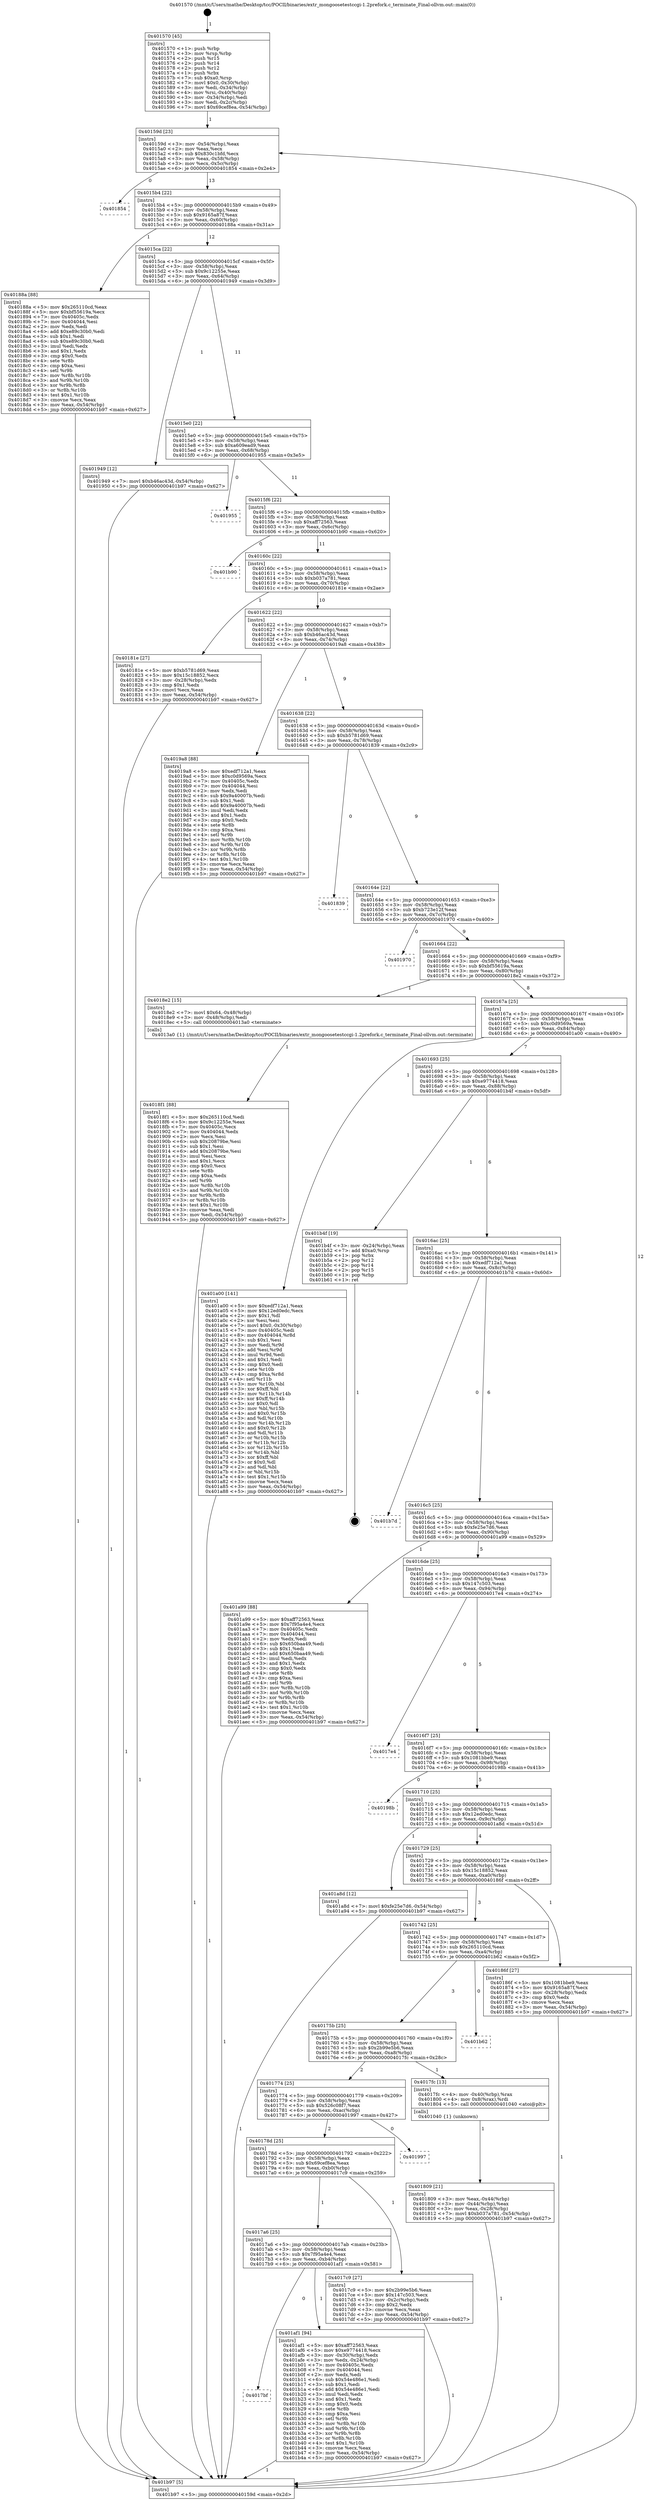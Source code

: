 digraph "0x401570" {
  label = "0x401570 (/mnt/c/Users/mathe/Desktop/tcc/POCII/binaries/extr_mongoosetestccgi-1.2prefork.c_terminate_Final-ollvm.out::main(0))"
  labelloc = "t"
  node[shape=record]

  Entry [label="",width=0.3,height=0.3,shape=circle,fillcolor=black,style=filled]
  "0x40159d" [label="{
     0x40159d [23]\l
     | [instrs]\l
     &nbsp;&nbsp;0x40159d \<+3\>: mov -0x54(%rbp),%eax\l
     &nbsp;&nbsp;0x4015a0 \<+2\>: mov %eax,%ecx\l
     &nbsp;&nbsp;0x4015a2 \<+6\>: sub $0x830c1bfd,%ecx\l
     &nbsp;&nbsp;0x4015a8 \<+3\>: mov %eax,-0x58(%rbp)\l
     &nbsp;&nbsp;0x4015ab \<+3\>: mov %ecx,-0x5c(%rbp)\l
     &nbsp;&nbsp;0x4015ae \<+6\>: je 0000000000401854 \<main+0x2e4\>\l
  }"]
  "0x401854" [label="{
     0x401854\l
  }", style=dashed]
  "0x4015b4" [label="{
     0x4015b4 [22]\l
     | [instrs]\l
     &nbsp;&nbsp;0x4015b4 \<+5\>: jmp 00000000004015b9 \<main+0x49\>\l
     &nbsp;&nbsp;0x4015b9 \<+3\>: mov -0x58(%rbp),%eax\l
     &nbsp;&nbsp;0x4015bc \<+5\>: sub $0x9165a87f,%eax\l
     &nbsp;&nbsp;0x4015c1 \<+3\>: mov %eax,-0x60(%rbp)\l
     &nbsp;&nbsp;0x4015c4 \<+6\>: je 000000000040188a \<main+0x31a\>\l
  }"]
  Exit [label="",width=0.3,height=0.3,shape=circle,fillcolor=black,style=filled,peripheries=2]
  "0x40188a" [label="{
     0x40188a [88]\l
     | [instrs]\l
     &nbsp;&nbsp;0x40188a \<+5\>: mov $0x265110cd,%eax\l
     &nbsp;&nbsp;0x40188f \<+5\>: mov $0xbf55619a,%ecx\l
     &nbsp;&nbsp;0x401894 \<+7\>: mov 0x40405c,%edx\l
     &nbsp;&nbsp;0x40189b \<+7\>: mov 0x404044,%esi\l
     &nbsp;&nbsp;0x4018a2 \<+2\>: mov %edx,%edi\l
     &nbsp;&nbsp;0x4018a4 \<+6\>: add $0xe89c30b0,%edi\l
     &nbsp;&nbsp;0x4018aa \<+3\>: sub $0x1,%edi\l
     &nbsp;&nbsp;0x4018ad \<+6\>: sub $0xe89c30b0,%edi\l
     &nbsp;&nbsp;0x4018b3 \<+3\>: imul %edi,%edx\l
     &nbsp;&nbsp;0x4018b6 \<+3\>: and $0x1,%edx\l
     &nbsp;&nbsp;0x4018b9 \<+3\>: cmp $0x0,%edx\l
     &nbsp;&nbsp;0x4018bc \<+4\>: sete %r8b\l
     &nbsp;&nbsp;0x4018c0 \<+3\>: cmp $0xa,%esi\l
     &nbsp;&nbsp;0x4018c3 \<+4\>: setl %r9b\l
     &nbsp;&nbsp;0x4018c7 \<+3\>: mov %r8b,%r10b\l
     &nbsp;&nbsp;0x4018ca \<+3\>: and %r9b,%r10b\l
     &nbsp;&nbsp;0x4018cd \<+3\>: xor %r9b,%r8b\l
     &nbsp;&nbsp;0x4018d0 \<+3\>: or %r8b,%r10b\l
     &nbsp;&nbsp;0x4018d3 \<+4\>: test $0x1,%r10b\l
     &nbsp;&nbsp;0x4018d7 \<+3\>: cmovne %ecx,%eax\l
     &nbsp;&nbsp;0x4018da \<+3\>: mov %eax,-0x54(%rbp)\l
     &nbsp;&nbsp;0x4018dd \<+5\>: jmp 0000000000401b97 \<main+0x627\>\l
  }"]
  "0x4015ca" [label="{
     0x4015ca [22]\l
     | [instrs]\l
     &nbsp;&nbsp;0x4015ca \<+5\>: jmp 00000000004015cf \<main+0x5f\>\l
     &nbsp;&nbsp;0x4015cf \<+3\>: mov -0x58(%rbp),%eax\l
     &nbsp;&nbsp;0x4015d2 \<+5\>: sub $0x9c12255e,%eax\l
     &nbsp;&nbsp;0x4015d7 \<+3\>: mov %eax,-0x64(%rbp)\l
     &nbsp;&nbsp;0x4015da \<+6\>: je 0000000000401949 \<main+0x3d9\>\l
  }"]
  "0x4017bf" [label="{
     0x4017bf\l
  }", style=dashed]
  "0x401949" [label="{
     0x401949 [12]\l
     | [instrs]\l
     &nbsp;&nbsp;0x401949 \<+7\>: movl $0xb46ac43d,-0x54(%rbp)\l
     &nbsp;&nbsp;0x401950 \<+5\>: jmp 0000000000401b97 \<main+0x627\>\l
  }"]
  "0x4015e0" [label="{
     0x4015e0 [22]\l
     | [instrs]\l
     &nbsp;&nbsp;0x4015e0 \<+5\>: jmp 00000000004015e5 \<main+0x75\>\l
     &nbsp;&nbsp;0x4015e5 \<+3\>: mov -0x58(%rbp),%eax\l
     &nbsp;&nbsp;0x4015e8 \<+5\>: sub $0xa609ead9,%eax\l
     &nbsp;&nbsp;0x4015ed \<+3\>: mov %eax,-0x68(%rbp)\l
     &nbsp;&nbsp;0x4015f0 \<+6\>: je 0000000000401955 \<main+0x3e5\>\l
  }"]
  "0x401af1" [label="{
     0x401af1 [94]\l
     | [instrs]\l
     &nbsp;&nbsp;0x401af1 \<+5\>: mov $0xaff72563,%eax\l
     &nbsp;&nbsp;0x401af6 \<+5\>: mov $0xe9774418,%ecx\l
     &nbsp;&nbsp;0x401afb \<+3\>: mov -0x30(%rbp),%edx\l
     &nbsp;&nbsp;0x401afe \<+3\>: mov %edx,-0x24(%rbp)\l
     &nbsp;&nbsp;0x401b01 \<+7\>: mov 0x40405c,%edx\l
     &nbsp;&nbsp;0x401b08 \<+7\>: mov 0x404044,%esi\l
     &nbsp;&nbsp;0x401b0f \<+2\>: mov %edx,%edi\l
     &nbsp;&nbsp;0x401b11 \<+6\>: sub $0x54e486e1,%edi\l
     &nbsp;&nbsp;0x401b17 \<+3\>: sub $0x1,%edi\l
     &nbsp;&nbsp;0x401b1a \<+6\>: add $0x54e486e1,%edi\l
     &nbsp;&nbsp;0x401b20 \<+3\>: imul %edi,%edx\l
     &nbsp;&nbsp;0x401b23 \<+3\>: and $0x1,%edx\l
     &nbsp;&nbsp;0x401b26 \<+3\>: cmp $0x0,%edx\l
     &nbsp;&nbsp;0x401b29 \<+4\>: sete %r8b\l
     &nbsp;&nbsp;0x401b2d \<+3\>: cmp $0xa,%esi\l
     &nbsp;&nbsp;0x401b30 \<+4\>: setl %r9b\l
     &nbsp;&nbsp;0x401b34 \<+3\>: mov %r8b,%r10b\l
     &nbsp;&nbsp;0x401b37 \<+3\>: and %r9b,%r10b\l
     &nbsp;&nbsp;0x401b3a \<+3\>: xor %r9b,%r8b\l
     &nbsp;&nbsp;0x401b3d \<+3\>: or %r8b,%r10b\l
     &nbsp;&nbsp;0x401b40 \<+4\>: test $0x1,%r10b\l
     &nbsp;&nbsp;0x401b44 \<+3\>: cmovne %ecx,%eax\l
     &nbsp;&nbsp;0x401b47 \<+3\>: mov %eax,-0x54(%rbp)\l
     &nbsp;&nbsp;0x401b4a \<+5\>: jmp 0000000000401b97 \<main+0x627\>\l
  }"]
  "0x401955" [label="{
     0x401955\l
  }", style=dashed]
  "0x4015f6" [label="{
     0x4015f6 [22]\l
     | [instrs]\l
     &nbsp;&nbsp;0x4015f6 \<+5\>: jmp 00000000004015fb \<main+0x8b\>\l
     &nbsp;&nbsp;0x4015fb \<+3\>: mov -0x58(%rbp),%eax\l
     &nbsp;&nbsp;0x4015fe \<+5\>: sub $0xaff72563,%eax\l
     &nbsp;&nbsp;0x401603 \<+3\>: mov %eax,-0x6c(%rbp)\l
     &nbsp;&nbsp;0x401606 \<+6\>: je 0000000000401b90 \<main+0x620\>\l
  }"]
  "0x4018f1" [label="{
     0x4018f1 [88]\l
     | [instrs]\l
     &nbsp;&nbsp;0x4018f1 \<+5\>: mov $0x265110cd,%edi\l
     &nbsp;&nbsp;0x4018f6 \<+5\>: mov $0x9c12255e,%eax\l
     &nbsp;&nbsp;0x4018fb \<+7\>: mov 0x40405c,%ecx\l
     &nbsp;&nbsp;0x401902 \<+7\>: mov 0x404044,%edx\l
     &nbsp;&nbsp;0x401909 \<+2\>: mov %ecx,%esi\l
     &nbsp;&nbsp;0x40190b \<+6\>: sub $0x20879be,%esi\l
     &nbsp;&nbsp;0x401911 \<+3\>: sub $0x1,%esi\l
     &nbsp;&nbsp;0x401914 \<+6\>: add $0x20879be,%esi\l
     &nbsp;&nbsp;0x40191a \<+3\>: imul %esi,%ecx\l
     &nbsp;&nbsp;0x40191d \<+3\>: and $0x1,%ecx\l
     &nbsp;&nbsp;0x401920 \<+3\>: cmp $0x0,%ecx\l
     &nbsp;&nbsp;0x401923 \<+4\>: sete %r8b\l
     &nbsp;&nbsp;0x401927 \<+3\>: cmp $0xa,%edx\l
     &nbsp;&nbsp;0x40192a \<+4\>: setl %r9b\l
     &nbsp;&nbsp;0x40192e \<+3\>: mov %r8b,%r10b\l
     &nbsp;&nbsp;0x401931 \<+3\>: and %r9b,%r10b\l
     &nbsp;&nbsp;0x401934 \<+3\>: xor %r9b,%r8b\l
     &nbsp;&nbsp;0x401937 \<+3\>: or %r8b,%r10b\l
     &nbsp;&nbsp;0x40193a \<+4\>: test $0x1,%r10b\l
     &nbsp;&nbsp;0x40193e \<+3\>: cmovne %eax,%edi\l
     &nbsp;&nbsp;0x401941 \<+3\>: mov %edi,-0x54(%rbp)\l
     &nbsp;&nbsp;0x401944 \<+5\>: jmp 0000000000401b97 \<main+0x627\>\l
  }"]
  "0x401b90" [label="{
     0x401b90\l
  }", style=dashed]
  "0x40160c" [label="{
     0x40160c [22]\l
     | [instrs]\l
     &nbsp;&nbsp;0x40160c \<+5\>: jmp 0000000000401611 \<main+0xa1\>\l
     &nbsp;&nbsp;0x401611 \<+3\>: mov -0x58(%rbp),%eax\l
     &nbsp;&nbsp;0x401614 \<+5\>: sub $0xb037a781,%eax\l
     &nbsp;&nbsp;0x401619 \<+3\>: mov %eax,-0x70(%rbp)\l
     &nbsp;&nbsp;0x40161c \<+6\>: je 000000000040181e \<main+0x2ae\>\l
  }"]
  "0x401809" [label="{
     0x401809 [21]\l
     | [instrs]\l
     &nbsp;&nbsp;0x401809 \<+3\>: mov %eax,-0x44(%rbp)\l
     &nbsp;&nbsp;0x40180c \<+3\>: mov -0x44(%rbp),%eax\l
     &nbsp;&nbsp;0x40180f \<+3\>: mov %eax,-0x28(%rbp)\l
     &nbsp;&nbsp;0x401812 \<+7\>: movl $0xb037a781,-0x54(%rbp)\l
     &nbsp;&nbsp;0x401819 \<+5\>: jmp 0000000000401b97 \<main+0x627\>\l
  }"]
  "0x40181e" [label="{
     0x40181e [27]\l
     | [instrs]\l
     &nbsp;&nbsp;0x40181e \<+5\>: mov $0xb5781d69,%eax\l
     &nbsp;&nbsp;0x401823 \<+5\>: mov $0x15c18852,%ecx\l
     &nbsp;&nbsp;0x401828 \<+3\>: mov -0x28(%rbp),%edx\l
     &nbsp;&nbsp;0x40182b \<+3\>: cmp $0x1,%edx\l
     &nbsp;&nbsp;0x40182e \<+3\>: cmovl %ecx,%eax\l
     &nbsp;&nbsp;0x401831 \<+3\>: mov %eax,-0x54(%rbp)\l
     &nbsp;&nbsp;0x401834 \<+5\>: jmp 0000000000401b97 \<main+0x627\>\l
  }"]
  "0x401622" [label="{
     0x401622 [22]\l
     | [instrs]\l
     &nbsp;&nbsp;0x401622 \<+5\>: jmp 0000000000401627 \<main+0xb7\>\l
     &nbsp;&nbsp;0x401627 \<+3\>: mov -0x58(%rbp),%eax\l
     &nbsp;&nbsp;0x40162a \<+5\>: sub $0xb46ac43d,%eax\l
     &nbsp;&nbsp;0x40162f \<+3\>: mov %eax,-0x74(%rbp)\l
     &nbsp;&nbsp;0x401632 \<+6\>: je 00000000004019a8 \<main+0x438\>\l
  }"]
  "0x401570" [label="{
     0x401570 [45]\l
     | [instrs]\l
     &nbsp;&nbsp;0x401570 \<+1\>: push %rbp\l
     &nbsp;&nbsp;0x401571 \<+3\>: mov %rsp,%rbp\l
     &nbsp;&nbsp;0x401574 \<+2\>: push %r15\l
     &nbsp;&nbsp;0x401576 \<+2\>: push %r14\l
     &nbsp;&nbsp;0x401578 \<+2\>: push %r12\l
     &nbsp;&nbsp;0x40157a \<+1\>: push %rbx\l
     &nbsp;&nbsp;0x40157b \<+7\>: sub $0xa0,%rsp\l
     &nbsp;&nbsp;0x401582 \<+7\>: movl $0x0,-0x30(%rbp)\l
     &nbsp;&nbsp;0x401589 \<+3\>: mov %edi,-0x34(%rbp)\l
     &nbsp;&nbsp;0x40158c \<+4\>: mov %rsi,-0x40(%rbp)\l
     &nbsp;&nbsp;0x401590 \<+3\>: mov -0x34(%rbp),%edi\l
     &nbsp;&nbsp;0x401593 \<+3\>: mov %edi,-0x2c(%rbp)\l
     &nbsp;&nbsp;0x401596 \<+7\>: movl $0x69cef8ea,-0x54(%rbp)\l
  }"]
  "0x4019a8" [label="{
     0x4019a8 [88]\l
     | [instrs]\l
     &nbsp;&nbsp;0x4019a8 \<+5\>: mov $0xedf712a1,%eax\l
     &nbsp;&nbsp;0x4019ad \<+5\>: mov $0xc0d9569a,%ecx\l
     &nbsp;&nbsp;0x4019b2 \<+7\>: mov 0x40405c,%edx\l
     &nbsp;&nbsp;0x4019b9 \<+7\>: mov 0x404044,%esi\l
     &nbsp;&nbsp;0x4019c0 \<+2\>: mov %edx,%edi\l
     &nbsp;&nbsp;0x4019c2 \<+6\>: sub $0x9a40007b,%edi\l
     &nbsp;&nbsp;0x4019c8 \<+3\>: sub $0x1,%edi\l
     &nbsp;&nbsp;0x4019cb \<+6\>: add $0x9a40007b,%edi\l
     &nbsp;&nbsp;0x4019d1 \<+3\>: imul %edi,%edx\l
     &nbsp;&nbsp;0x4019d4 \<+3\>: and $0x1,%edx\l
     &nbsp;&nbsp;0x4019d7 \<+3\>: cmp $0x0,%edx\l
     &nbsp;&nbsp;0x4019da \<+4\>: sete %r8b\l
     &nbsp;&nbsp;0x4019de \<+3\>: cmp $0xa,%esi\l
     &nbsp;&nbsp;0x4019e1 \<+4\>: setl %r9b\l
     &nbsp;&nbsp;0x4019e5 \<+3\>: mov %r8b,%r10b\l
     &nbsp;&nbsp;0x4019e8 \<+3\>: and %r9b,%r10b\l
     &nbsp;&nbsp;0x4019eb \<+3\>: xor %r9b,%r8b\l
     &nbsp;&nbsp;0x4019ee \<+3\>: or %r8b,%r10b\l
     &nbsp;&nbsp;0x4019f1 \<+4\>: test $0x1,%r10b\l
     &nbsp;&nbsp;0x4019f5 \<+3\>: cmovne %ecx,%eax\l
     &nbsp;&nbsp;0x4019f8 \<+3\>: mov %eax,-0x54(%rbp)\l
     &nbsp;&nbsp;0x4019fb \<+5\>: jmp 0000000000401b97 \<main+0x627\>\l
  }"]
  "0x401638" [label="{
     0x401638 [22]\l
     | [instrs]\l
     &nbsp;&nbsp;0x401638 \<+5\>: jmp 000000000040163d \<main+0xcd\>\l
     &nbsp;&nbsp;0x40163d \<+3\>: mov -0x58(%rbp),%eax\l
     &nbsp;&nbsp;0x401640 \<+5\>: sub $0xb5781d69,%eax\l
     &nbsp;&nbsp;0x401645 \<+3\>: mov %eax,-0x78(%rbp)\l
     &nbsp;&nbsp;0x401648 \<+6\>: je 0000000000401839 \<main+0x2c9\>\l
  }"]
  "0x401b97" [label="{
     0x401b97 [5]\l
     | [instrs]\l
     &nbsp;&nbsp;0x401b97 \<+5\>: jmp 000000000040159d \<main+0x2d\>\l
  }"]
  "0x401839" [label="{
     0x401839\l
  }", style=dashed]
  "0x40164e" [label="{
     0x40164e [22]\l
     | [instrs]\l
     &nbsp;&nbsp;0x40164e \<+5\>: jmp 0000000000401653 \<main+0xe3\>\l
     &nbsp;&nbsp;0x401653 \<+3\>: mov -0x58(%rbp),%eax\l
     &nbsp;&nbsp;0x401656 \<+5\>: sub $0xb723e12f,%eax\l
     &nbsp;&nbsp;0x40165b \<+3\>: mov %eax,-0x7c(%rbp)\l
     &nbsp;&nbsp;0x40165e \<+6\>: je 0000000000401970 \<main+0x400\>\l
  }"]
  "0x4017a6" [label="{
     0x4017a6 [25]\l
     | [instrs]\l
     &nbsp;&nbsp;0x4017a6 \<+5\>: jmp 00000000004017ab \<main+0x23b\>\l
     &nbsp;&nbsp;0x4017ab \<+3\>: mov -0x58(%rbp),%eax\l
     &nbsp;&nbsp;0x4017ae \<+5\>: sub $0x7f95a4e4,%eax\l
     &nbsp;&nbsp;0x4017b3 \<+6\>: mov %eax,-0xb4(%rbp)\l
     &nbsp;&nbsp;0x4017b9 \<+6\>: je 0000000000401af1 \<main+0x581\>\l
  }"]
  "0x401970" [label="{
     0x401970\l
  }", style=dashed]
  "0x401664" [label="{
     0x401664 [22]\l
     | [instrs]\l
     &nbsp;&nbsp;0x401664 \<+5\>: jmp 0000000000401669 \<main+0xf9\>\l
     &nbsp;&nbsp;0x401669 \<+3\>: mov -0x58(%rbp),%eax\l
     &nbsp;&nbsp;0x40166c \<+5\>: sub $0xbf55619a,%eax\l
     &nbsp;&nbsp;0x401671 \<+3\>: mov %eax,-0x80(%rbp)\l
     &nbsp;&nbsp;0x401674 \<+6\>: je 00000000004018e2 \<main+0x372\>\l
  }"]
  "0x4017c9" [label="{
     0x4017c9 [27]\l
     | [instrs]\l
     &nbsp;&nbsp;0x4017c9 \<+5\>: mov $0x2b99e5b6,%eax\l
     &nbsp;&nbsp;0x4017ce \<+5\>: mov $0x147c503,%ecx\l
     &nbsp;&nbsp;0x4017d3 \<+3\>: mov -0x2c(%rbp),%edx\l
     &nbsp;&nbsp;0x4017d6 \<+3\>: cmp $0x2,%edx\l
     &nbsp;&nbsp;0x4017d9 \<+3\>: cmovne %ecx,%eax\l
     &nbsp;&nbsp;0x4017dc \<+3\>: mov %eax,-0x54(%rbp)\l
     &nbsp;&nbsp;0x4017df \<+5\>: jmp 0000000000401b97 \<main+0x627\>\l
  }"]
  "0x4018e2" [label="{
     0x4018e2 [15]\l
     | [instrs]\l
     &nbsp;&nbsp;0x4018e2 \<+7\>: movl $0x64,-0x48(%rbp)\l
     &nbsp;&nbsp;0x4018e9 \<+3\>: mov -0x48(%rbp),%edi\l
     &nbsp;&nbsp;0x4018ec \<+5\>: call 00000000004013a0 \<terminate\>\l
     | [calls]\l
     &nbsp;&nbsp;0x4013a0 \{1\} (/mnt/c/Users/mathe/Desktop/tcc/POCII/binaries/extr_mongoosetestccgi-1.2prefork.c_terminate_Final-ollvm.out::terminate)\l
  }"]
  "0x40167a" [label="{
     0x40167a [25]\l
     | [instrs]\l
     &nbsp;&nbsp;0x40167a \<+5\>: jmp 000000000040167f \<main+0x10f\>\l
     &nbsp;&nbsp;0x40167f \<+3\>: mov -0x58(%rbp),%eax\l
     &nbsp;&nbsp;0x401682 \<+5\>: sub $0xc0d9569a,%eax\l
     &nbsp;&nbsp;0x401687 \<+6\>: mov %eax,-0x84(%rbp)\l
     &nbsp;&nbsp;0x40168d \<+6\>: je 0000000000401a00 \<main+0x490\>\l
  }"]
  "0x40178d" [label="{
     0x40178d [25]\l
     | [instrs]\l
     &nbsp;&nbsp;0x40178d \<+5\>: jmp 0000000000401792 \<main+0x222\>\l
     &nbsp;&nbsp;0x401792 \<+3\>: mov -0x58(%rbp),%eax\l
     &nbsp;&nbsp;0x401795 \<+5\>: sub $0x69cef8ea,%eax\l
     &nbsp;&nbsp;0x40179a \<+6\>: mov %eax,-0xb0(%rbp)\l
     &nbsp;&nbsp;0x4017a0 \<+6\>: je 00000000004017c9 \<main+0x259\>\l
  }"]
  "0x401a00" [label="{
     0x401a00 [141]\l
     | [instrs]\l
     &nbsp;&nbsp;0x401a00 \<+5\>: mov $0xedf712a1,%eax\l
     &nbsp;&nbsp;0x401a05 \<+5\>: mov $0x12ed0edc,%ecx\l
     &nbsp;&nbsp;0x401a0a \<+2\>: mov $0x1,%dl\l
     &nbsp;&nbsp;0x401a0c \<+2\>: xor %esi,%esi\l
     &nbsp;&nbsp;0x401a0e \<+7\>: movl $0x0,-0x30(%rbp)\l
     &nbsp;&nbsp;0x401a15 \<+7\>: mov 0x40405c,%edi\l
     &nbsp;&nbsp;0x401a1c \<+8\>: mov 0x404044,%r8d\l
     &nbsp;&nbsp;0x401a24 \<+3\>: sub $0x1,%esi\l
     &nbsp;&nbsp;0x401a27 \<+3\>: mov %edi,%r9d\l
     &nbsp;&nbsp;0x401a2a \<+3\>: add %esi,%r9d\l
     &nbsp;&nbsp;0x401a2d \<+4\>: imul %r9d,%edi\l
     &nbsp;&nbsp;0x401a31 \<+3\>: and $0x1,%edi\l
     &nbsp;&nbsp;0x401a34 \<+3\>: cmp $0x0,%edi\l
     &nbsp;&nbsp;0x401a37 \<+4\>: sete %r10b\l
     &nbsp;&nbsp;0x401a3b \<+4\>: cmp $0xa,%r8d\l
     &nbsp;&nbsp;0x401a3f \<+4\>: setl %r11b\l
     &nbsp;&nbsp;0x401a43 \<+3\>: mov %r10b,%bl\l
     &nbsp;&nbsp;0x401a46 \<+3\>: xor $0xff,%bl\l
     &nbsp;&nbsp;0x401a49 \<+3\>: mov %r11b,%r14b\l
     &nbsp;&nbsp;0x401a4c \<+4\>: xor $0xff,%r14b\l
     &nbsp;&nbsp;0x401a50 \<+3\>: xor $0x0,%dl\l
     &nbsp;&nbsp;0x401a53 \<+3\>: mov %bl,%r15b\l
     &nbsp;&nbsp;0x401a56 \<+4\>: and $0x0,%r15b\l
     &nbsp;&nbsp;0x401a5a \<+3\>: and %dl,%r10b\l
     &nbsp;&nbsp;0x401a5d \<+3\>: mov %r14b,%r12b\l
     &nbsp;&nbsp;0x401a60 \<+4\>: and $0x0,%r12b\l
     &nbsp;&nbsp;0x401a64 \<+3\>: and %dl,%r11b\l
     &nbsp;&nbsp;0x401a67 \<+3\>: or %r10b,%r15b\l
     &nbsp;&nbsp;0x401a6a \<+3\>: or %r11b,%r12b\l
     &nbsp;&nbsp;0x401a6d \<+3\>: xor %r12b,%r15b\l
     &nbsp;&nbsp;0x401a70 \<+3\>: or %r14b,%bl\l
     &nbsp;&nbsp;0x401a73 \<+3\>: xor $0xff,%bl\l
     &nbsp;&nbsp;0x401a76 \<+3\>: or $0x0,%dl\l
     &nbsp;&nbsp;0x401a79 \<+2\>: and %dl,%bl\l
     &nbsp;&nbsp;0x401a7b \<+3\>: or %bl,%r15b\l
     &nbsp;&nbsp;0x401a7e \<+4\>: test $0x1,%r15b\l
     &nbsp;&nbsp;0x401a82 \<+3\>: cmovne %ecx,%eax\l
     &nbsp;&nbsp;0x401a85 \<+3\>: mov %eax,-0x54(%rbp)\l
     &nbsp;&nbsp;0x401a88 \<+5\>: jmp 0000000000401b97 \<main+0x627\>\l
  }"]
  "0x401693" [label="{
     0x401693 [25]\l
     | [instrs]\l
     &nbsp;&nbsp;0x401693 \<+5\>: jmp 0000000000401698 \<main+0x128\>\l
     &nbsp;&nbsp;0x401698 \<+3\>: mov -0x58(%rbp),%eax\l
     &nbsp;&nbsp;0x40169b \<+5\>: sub $0xe9774418,%eax\l
     &nbsp;&nbsp;0x4016a0 \<+6\>: mov %eax,-0x88(%rbp)\l
     &nbsp;&nbsp;0x4016a6 \<+6\>: je 0000000000401b4f \<main+0x5df\>\l
  }"]
  "0x401997" [label="{
     0x401997\l
  }", style=dashed]
  "0x401b4f" [label="{
     0x401b4f [19]\l
     | [instrs]\l
     &nbsp;&nbsp;0x401b4f \<+3\>: mov -0x24(%rbp),%eax\l
     &nbsp;&nbsp;0x401b52 \<+7\>: add $0xa0,%rsp\l
     &nbsp;&nbsp;0x401b59 \<+1\>: pop %rbx\l
     &nbsp;&nbsp;0x401b5a \<+2\>: pop %r12\l
     &nbsp;&nbsp;0x401b5c \<+2\>: pop %r14\l
     &nbsp;&nbsp;0x401b5e \<+2\>: pop %r15\l
     &nbsp;&nbsp;0x401b60 \<+1\>: pop %rbp\l
     &nbsp;&nbsp;0x401b61 \<+1\>: ret\l
  }"]
  "0x4016ac" [label="{
     0x4016ac [25]\l
     | [instrs]\l
     &nbsp;&nbsp;0x4016ac \<+5\>: jmp 00000000004016b1 \<main+0x141\>\l
     &nbsp;&nbsp;0x4016b1 \<+3\>: mov -0x58(%rbp),%eax\l
     &nbsp;&nbsp;0x4016b4 \<+5\>: sub $0xedf712a1,%eax\l
     &nbsp;&nbsp;0x4016b9 \<+6\>: mov %eax,-0x8c(%rbp)\l
     &nbsp;&nbsp;0x4016bf \<+6\>: je 0000000000401b7d \<main+0x60d\>\l
  }"]
  "0x401774" [label="{
     0x401774 [25]\l
     | [instrs]\l
     &nbsp;&nbsp;0x401774 \<+5\>: jmp 0000000000401779 \<main+0x209\>\l
     &nbsp;&nbsp;0x401779 \<+3\>: mov -0x58(%rbp),%eax\l
     &nbsp;&nbsp;0x40177c \<+5\>: sub $0x526c08f7,%eax\l
     &nbsp;&nbsp;0x401781 \<+6\>: mov %eax,-0xac(%rbp)\l
     &nbsp;&nbsp;0x401787 \<+6\>: je 0000000000401997 \<main+0x427\>\l
  }"]
  "0x401b7d" [label="{
     0x401b7d\l
  }", style=dashed]
  "0x4016c5" [label="{
     0x4016c5 [25]\l
     | [instrs]\l
     &nbsp;&nbsp;0x4016c5 \<+5\>: jmp 00000000004016ca \<main+0x15a\>\l
     &nbsp;&nbsp;0x4016ca \<+3\>: mov -0x58(%rbp),%eax\l
     &nbsp;&nbsp;0x4016cd \<+5\>: sub $0xfe25e7d6,%eax\l
     &nbsp;&nbsp;0x4016d2 \<+6\>: mov %eax,-0x90(%rbp)\l
     &nbsp;&nbsp;0x4016d8 \<+6\>: je 0000000000401a99 \<main+0x529\>\l
  }"]
  "0x4017fc" [label="{
     0x4017fc [13]\l
     | [instrs]\l
     &nbsp;&nbsp;0x4017fc \<+4\>: mov -0x40(%rbp),%rax\l
     &nbsp;&nbsp;0x401800 \<+4\>: mov 0x8(%rax),%rdi\l
     &nbsp;&nbsp;0x401804 \<+5\>: call 0000000000401040 \<atoi@plt\>\l
     | [calls]\l
     &nbsp;&nbsp;0x401040 \{1\} (unknown)\l
  }"]
  "0x401a99" [label="{
     0x401a99 [88]\l
     | [instrs]\l
     &nbsp;&nbsp;0x401a99 \<+5\>: mov $0xaff72563,%eax\l
     &nbsp;&nbsp;0x401a9e \<+5\>: mov $0x7f95a4e4,%ecx\l
     &nbsp;&nbsp;0x401aa3 \<+7\>: mov 0x40405c,%edx\l
     &nbsp;&nbsp;0x401aaa \<+7\>: mov 0x404044,%esi\l
     &nbsp;&nbsp;0x401ab1 \<+2\>: mov %edx,%edi\l
     &nbsp;&nbsp;0x401ab3 \<+6\>: sub $0x650baa49,%edi\l
     &nbsp;&nbsp;0x401ab9 \<+3\>: sub $0x1,%edi\l
     &nbsp;&nbsp;0x401abc \<+6\>: add $0x650baa49,%edi\l
     &nbsp;&nbsp;0x401ac2 \<+3\>: imul %edi,%edx\l
     &nbsp;&nbsp;0x401ac5 \<+3\>: and $0x1,%edx\l
     &nbsp;&nbsp;0x401ac8 \<+3\>: cmp $0x0,%edx\l
     &nbsp;&nbsp;0x401acb \<+4\>: sete %r8b\l
     &nbsp;&nbsp;0x401acf \<+3\>: cmp $0xa,%esi\l
     &nbsp;&nbsp;0x401ad2 \<+4\>: setl %r9b\l
     &nbsp;&nbsp;0x401ad6 \<+3\>: mov %r8b,%r10b\l
     &nbsp;&nbsp;0x401ad9 \<+3\>: and %r9b,%r10b\l
     &nbsp;&nbsp;0x401adc \<+3\>: xor %r9b,%r8b\l
     &nbsp;&nbsp;0x401adf \<+3\>: or %r8b,%r10b\l
     &nbsp;&nbsp;0x401ae2 \<+4\>: test $0x1,%r10b\l
     &nbsp;&nbsp;0x401ae6 \<+3\>: cmovne %ecx,%eax\l
     &nbsp;&nbsp;0x401ae9 \<+3\>: mov %eax,-0x54(%rbp)\l
     &nbsp;&nbsp;0x401aec \<+5\>: jmp 0000000000401b97 \<main+0x627\>\l
  }"]
  "0x4016de" [label="{
     0x4016de [25]\l
     | [instrs]\l
     &nbsp;&nbsp;0x4016de \<+5\>: jmp 00000000004016e3 \<main+0x173\>\l
     &nbsp;&nbsp;0x4016e3 \<+3\>: mov -0x58(%rbp),%eax\l
     &nbsp;&nbsp;0x4016e6 \<+5\>: sub $0x147c503,%eax\l
     &nbsp;&nbsp;0x4016eb \<+6\>: mov %eax,-0x94(%rbp)\l
     &nbsp;&nbsp;0x4016f1 \<+6\>: je 00000000004017e4 \<main+0x274\>\l
  }"]
  "0x40175b" [label="{
     0x40175b [25]\l
     | [instrs]\l
     &nbsp;&nbsp;0x40175b \<+5\>: jmp 0000000000401760 \<main+0x1f0\>\l
     &nbsp;&nbsp;0x401760 \<+3\>: mov -0x58(%rbp),%eax\l
     &nbsp;&nbsp;0x401763 \<+5\>: sub $0x2b99e5b6,%eax\l
     &nbsp;&nbsp;0x401768 \<+6\>: mov %eax,-0xa8(%rbp)\l
     &nbsp;&nbsp;0x40176e \<+6\>: je 00000000004017fc \<main+0x28c\>\l
  }"]
  "0x4017e4" [label="{
     0x4017e4\l
  }", style=dashed]
  "0x4016f7" [label="{
     0x4016f7 [25]\l
     | [instrs]\l
     &nbsp;&nbsp;0x4016f7 \<+5\>: jmp 00000000004016fc \<main+0x18c\>\l
     &nbsp;&nbsp;0x4016fc \<+3\>: mov -0x58(%rbp),%eax\l
     &nbsp;&nbsp;0x4016ff \<+5\>: sub $0x1081bbe9,%eax\l
     &nbsp;&nbsp;0x401704 \<+6\>: mov %eax,-0x98(%rbp)\l
     &nbsp;&nbsp;0x40170a \<+6\>: je 000000000040198b \<main+0x41b\>\l
  }"]
  "0x401b62" [label="{
     0x401b62\l
  }", style=dashed]
  "0x40198b" [label="{
     0x40198b\l
  }", style=dashed]
  "0x401710" [label="{
     0x401710 [25]\l
     | [instrs]\l
     &nbsp;&nbsp;0x401710 \<+5\>: jmp 0000000000401715 \<main+0x1a5\>\l
     &nbsp;&nbsp;0x401715 \<+3\>: mov -0x58(%rbp),%eax\l
     &nbsp;&nbsp;0x401718 \<+5\>: sub $0x12ed0edc,%eax\l
     &nbsp;&nbsp;0x40171d \<+6\>: mov %eax,-0x9c(%rbp)\l
     &nbsp;&nbsp;0x401723 \<+6\>: je 0000000000401a8d \<main+0x51d\>\l
  }"]
  "0x401742" [label="{
     0x401742 [25]\l
     | [instrs]\l
     &nbsp;&nbsp;0x401742 \<+5\>: jmp 0000000000401747 \<main+0x1d7\>\l
     &nbsp;&nbsp;0x401747 \<+3\>: mov -0x58(%rbp),%eax\l
     &nbsp;&nbsp;0x40174a \<+5\>: sub $0x265110cd,%eax\l
     &nbsp;&nbsp;0x40174f \<+6\>: mov %eax,-0xa4(%rbp)\l
     &nbsp;&nbsp;0x401755 \<+6\>: je 0000000000401b62 \<main+0x5f2\>\l
  }"]
  "0x401a8d" [label="{
     0x401a8d [12]\l
     | [instrs]\l
     &nbsp;&nbsp;0x401a8d \<+7\>: movl $0xfe25e7d6,-0x54(%rbp)\l
     &nbsp;&nbsp;0x401a94 \<+5\>: jmp 0000000000401b97 \<main+0x627\>\l
  }"]
  "0x401729" [label="{
     0x401729 [25]\l
     | [instrs]\l
     &nbsp;&nbsp;0x401729 \<+5\>: jmp 000000000040172e \<main+0x1be\>\l
     &nbsp;&nbsp;0x40172e \<+3\>: mov -0x58(%rbp),%eax\l
     &nbsp;&nbsp;0x401731 \<+5\>: sub $0x15c18852,%eax\l
     &nbsp;&nbsp;0x401736 \<+6\>: mov %eax,-0xa0(%rbp)\l
     &nbsp;&nbsp;0x40173c \<+6\>: je 000000000040186f \<main+0x2ff\>\l
  }"]
  "0x40186f" [label="{
     0x40186f [27]\l
     | [instrs]\l
     &nbsp;&nbsp;0x40186f \<+5\>: mov $0x1081bbe9,%eax\l
     &nbsp;&nbsp;0x401874 \<+5\>: mov $0x9165a87f,%ecx\l
     &nbsp;&nbsp;0x401879 \<+3\>: mov -0x28(%rbp),%edx\l
     &nbsp;&nbsp;0x40187c \<+3\>: cmp $0x0,%edx\l
     &nbsp;&nbsp;0x40187f \<+3\>: cmove %ecx,%eax\l
     &nbsp;&nbsp;0x401882 \<+3\>: mov %eax,-0x54(%rbp)\l
     &nbsp;&nbsp;0x401885 \<+5\>: jmp 0000000000401b97 \<main+0x627\>\l
  }"]
  Entry -> "0x401570" [label=" 1"]
  "0x40159d" -> "0x401854" [label=" 0"]
  "0x40159d" -> "0x4015b4" [label=" 13"]
  "0x401b4f" -> Exit [label=" 1"]
  "0x4015b4" -> "0x40188a" [label=" 1"]
  "0x4015b4" -> "0x4015ca" [label=" 12"]
  "0x401af1" -> "0x401b97" [label=" 1"]
  "0x4015ca" -> "0x401949" [label=" 1"]
  "0x4015ca" -> "0x4015e0" [label=" 11"]
  "0x4017a6" -> "0x4017bf" [label=" 0"]
  "0x4015e0" -> "0x401955" [label=" 0"]
  "0x4015e0" -> "0x4015f6" [label=" 11"]
  "0x4017a6" -> "0x401af1" [label=" 1"]
  "0x4015f6" -> "0x401b90" [label=" 0"]
  "0x4015f6" -> "0x40160c" [label=" 11"]
  "0x401a99" -> "0x401b97" [label=" 1"]
  "0x40160c" -> "0x40181e" [label=" 1"]
  "0x40160c" -> "0x401622" [label=" 10"]
  "0x401a8d" -> "0x401b97" [label=" 1"]
  "0x401622" -> "0x4019a8" [label=" 1"]
  "0x401622" -> "0x401638" [label=" 9"]
  "0x401a00" -> "0x401b97" [label=" 1"]
  "0x401638" -> "0x401839" [label=" 0"]
  "0x401638" -> "0x40164e" [label=" 9"]
  "0x4019a8" -> "0x401b97" [label=" 1"]
  "0x40164e" -> "0x401970" [label=" 0"]
  "0x40164e" -> "0x401664" [label=" 9"]
  "0x401949" -> "0x401b97" [label=" 1"]
  "0x401664" -> "0x4018e2" [label=" 1"]
  "0x401664" -> "0x40167a" [label=" 8"]
  "0x4018f1" -> "0x401b97" [label=" 1"]
  "0x40167a" -> "0x401a00" [label=" 1"]
  "0x40167a" -> "0x401693" [label=" 7"]
  "0x40188a" -> "0x401b97" [label=" 1"]
  "0x401693" -> "0x401b4f" [label=" 1"]
  "0x401693" -> "0x4016ac" [label=" 6"]
  "0x40186f" -> "0x401b97" [label=" 1"]
  "0x4016ac" -> "0x401b7d" [label=" 0"]
  "0x4016ac" -> "0x4016c5" [label=" 6"]
  "0x401809" -> "0x401b97" [label=" 1"]
  "0x4016c5" -> "0x401a99" [label=" 1"]
  "0x4016c5" -> "0x4016de" [label=" 5"]
  "0x4017fc" -> "0x401809" [label=" 1"]
  "0x4016de" -> "0x4017e4" [label=" 0"]
  "0x4016de" -> "0x4016f7" [label=" 5"]
  "0x401570" -> "0x40159d" [label=" 1"]
  "0x4016f7" -> "0x40198b" [label=" 0"]
  "0x4016f7" -> "0x401710" [label=" 5"]
  "0x4017c9" -> "0x401b97" [label=" 1"]
  "0x401710" -> "0x401a8d" [label=" 1"]
  "0x401710" -> "0x401729" [label=" 4"]
  "0x40178d" -> "0x4017c9" [label=" 1"]
  "0x401729" -> "0x40186f" [label=" 1"]
  "0x401729" -> "0x401742" [label=" 3"]
  "0x40178d" -> "0x4017a6" [label=" 1"]
  "0x401742" -> "0x401b62" [label=" 0"]
  "0x401742" -> "0x40175b" [label=" 3"]
  "0x401b97" -> "0x40159d" [label=" 12"]
  "0x40175b" -> "0x4017fc" [label=" 1"]
  "0x40175b" -> "0x401774" [label=" 2"]
  "0x40181e" -> "0x401b97" [label=" 1"]
  "0x401774" -> "0x401997" [label=" 0"]
  "0x401774" -> "0x40178d" [label=" 2"]
  "0x4018e2" -> "0x4018f1" [label=" 1"]
}

